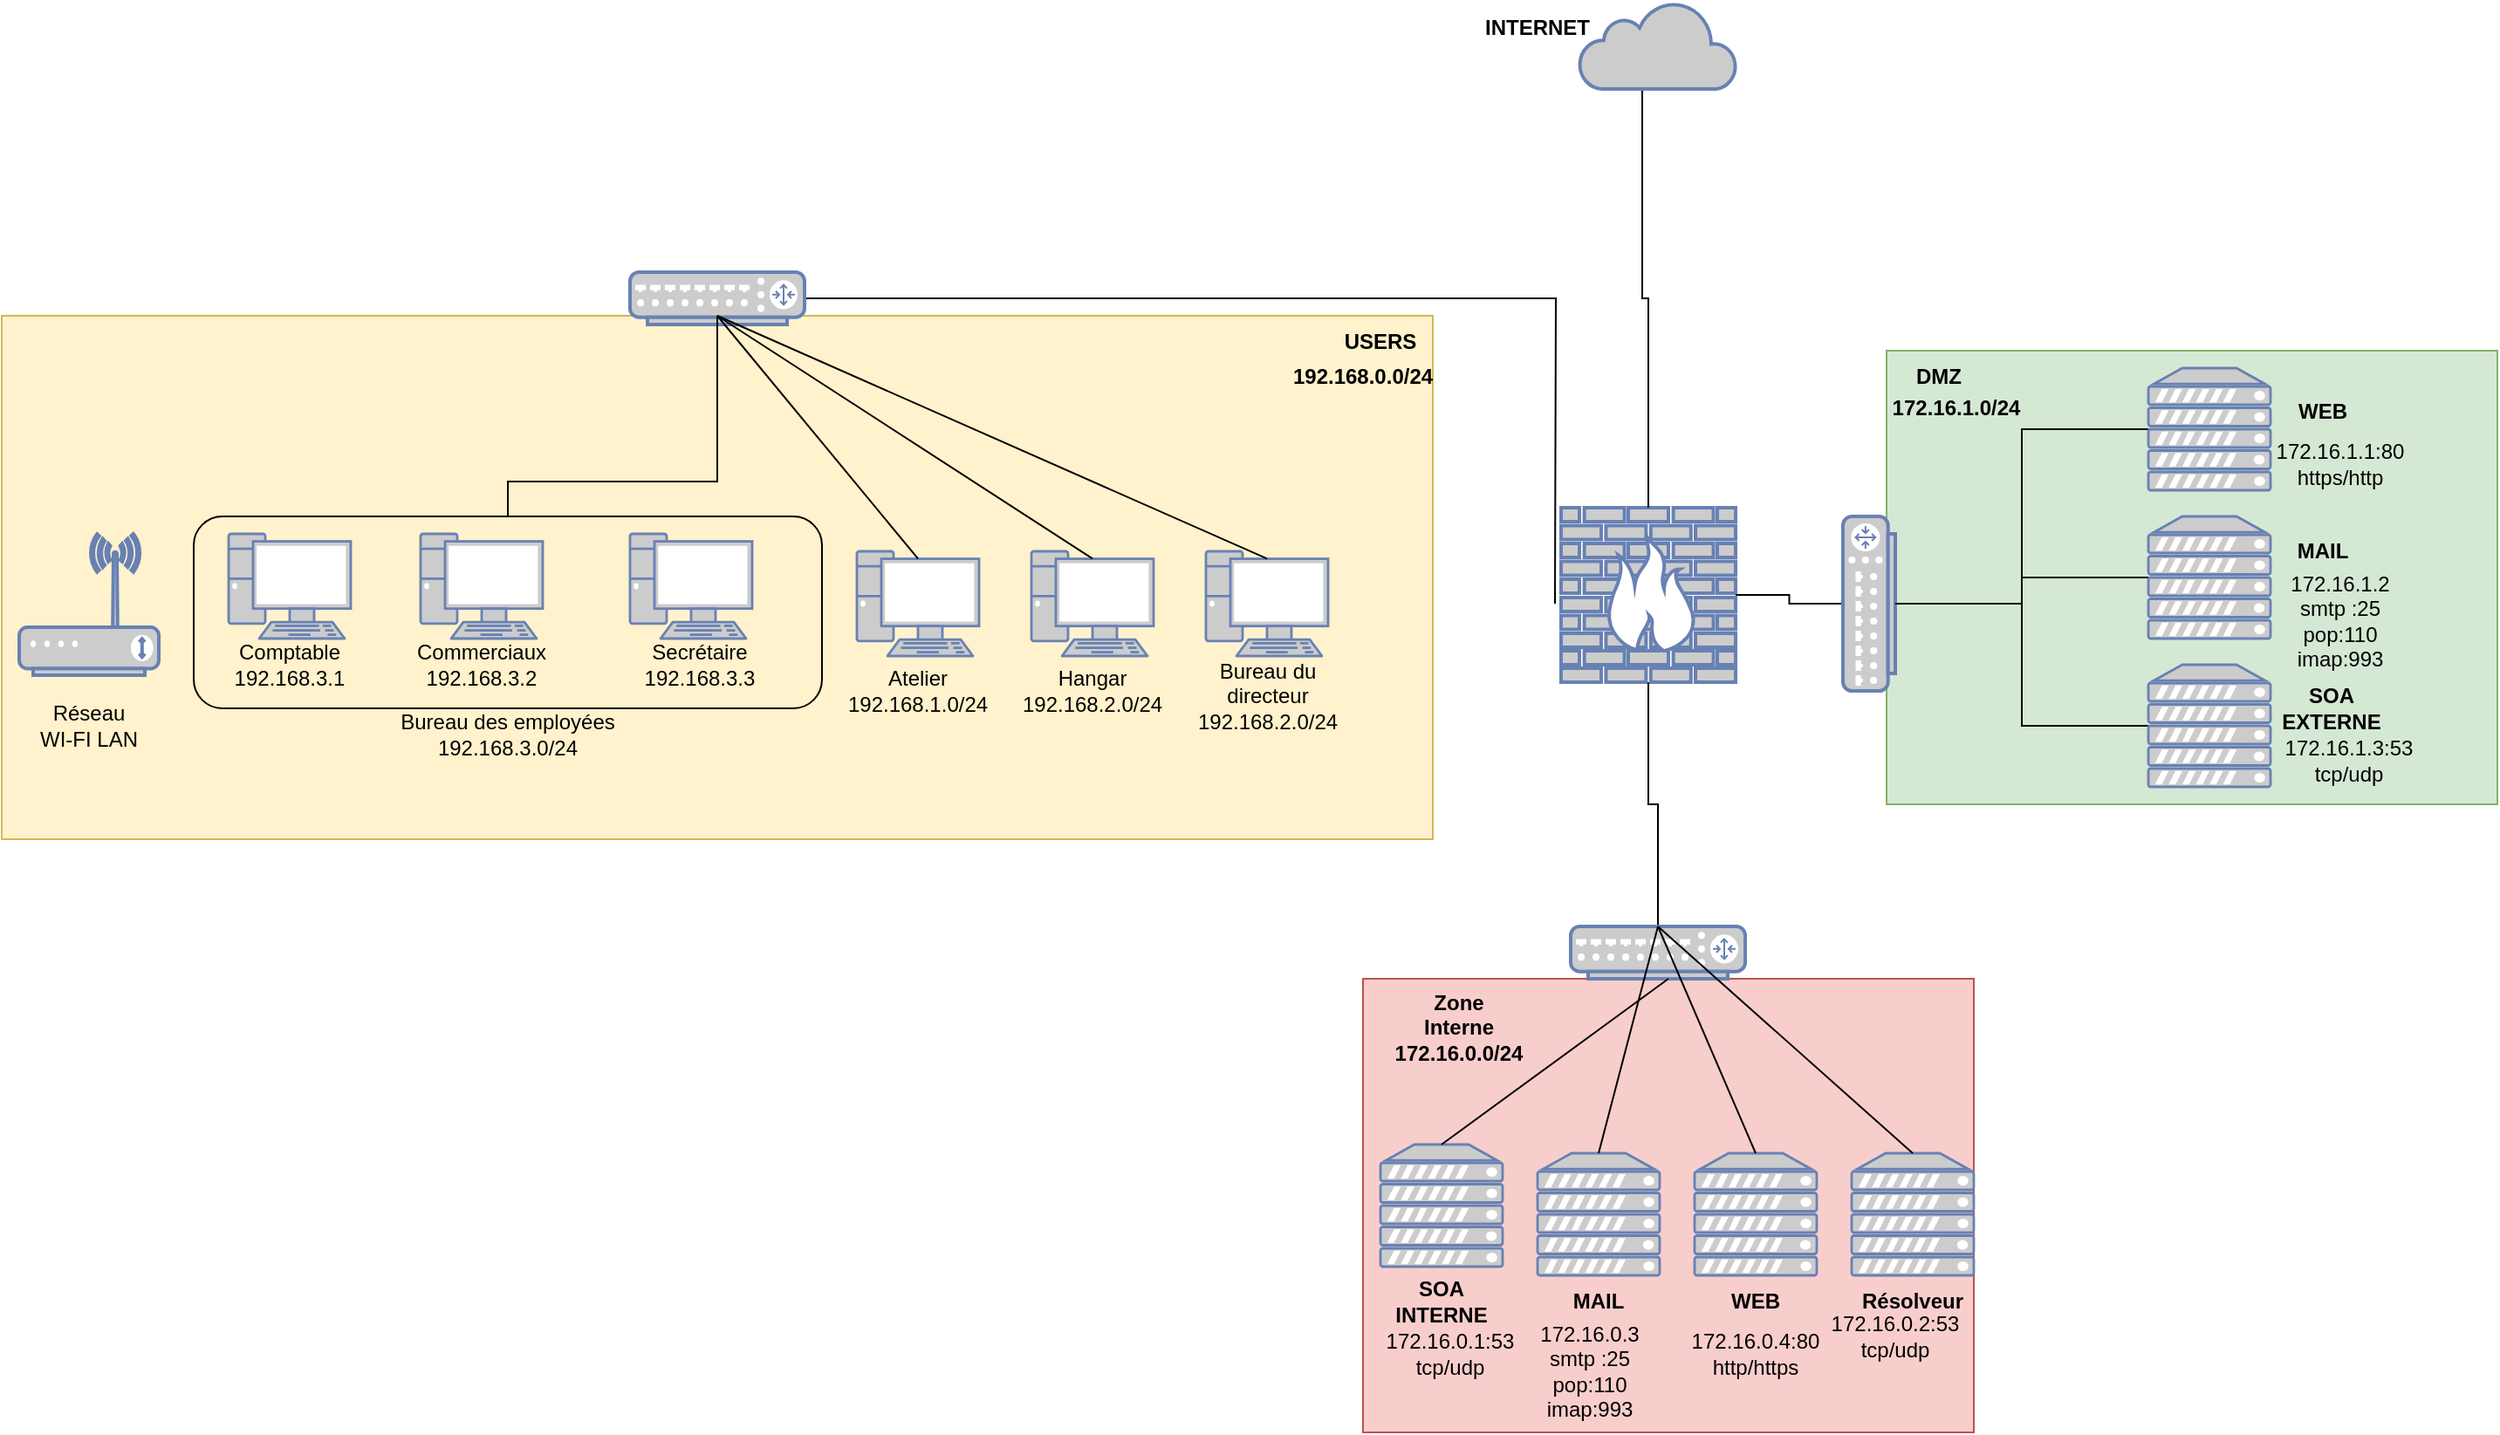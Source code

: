<mxfile version="21.0.6" type="github">
  <diagram name="Page-1" id="O5M5pIFOQSAJhJZ8RXcd">
    <mxGraphModel dx="2227" dy="1933" grid="1" gridSize="10" guides="1" tooltips="1" connect="1" arrows="1" fold="1" page="1" pageScale="1" pageWidth="827" pageHeight="1169" math="0" shadow="0">
      <root>
        <mxCell id="0" />
        <mxCell id="1" parent="0" />
        <mxCell id="-PJM9IAdAdkgcbR_65MC-1" value="" style="rounded=0;whiteSpace=wrap;html=1;fillColor=#fff2cc;strokeColor=#d6b656;" vertex="1" parent="1">
          <mxGeometry x="-480" y="180" width="820" height="300" as="geometry" />
        </mxCell>
        <mxCell id="-PJM9IAdAdkgcbR_65MC-2" value="" style="rounded=0;whiteSpace=wrap;html=1;fillColor=#d5e8d4;strokeColor=#82b366;" vertex="1" parent="1">
          <mxGeometry x="600" y="200" width="350" height="260" as="geometry" />
        </mxCell>
        <mxCell id="-PJM9IAdAdkgcbR_65MC-3" value="" style="rounded=0;whiteSpace=wrap;html=1;fillColor=#f8cecc;strokeColor=#b85450;" vertex="1" parent="1">
          <mxGeometry x="300" y="560" width="350" height="260" as="geometry" />
        </mxCell>
        <mxCell id="-PJM9IAdAdkgcbR_65MC-5" value="" style="fontColor=#0066CC;verticalAlign=top;verticalLabelPosition=bottom;labelPosition=center;align=center;html=1;outlineConnect=0;fillColor=#CCCCCC;strokeColor=#6881B3;gradientColor=none;gradientDirection=north;strokeWidth=2;shape=mxgraph.networks.firewall;" vertex="1" parent="1">
          <mxGeometry x="413.5" y="290" width="100" height="100" as="geometry" />
        </mxCell>
        <mxCell id="-PJM9IAdAdkgcbR_65MC-11" value="&lt;b&gt;DMZ&lt;/b&gt;" style="text;strokeColor=none;align=center;fillColor=none;html=1;verticalAlign=middle;whiteSpace=wrap;rounded=0;" vertex="1" parent="1">
          <mxGeometry x="600" y="200" width="60" height="30" as="geometry" />
        </mxCell>
        <mxCell id="-PJM9IAdAdkgcbR_65MC-12" value="&lt;b&gt;USERS&lt;/b&gt;" style="text;strokeColor=none;align=center;fillColor=none;html=1;verticalAlign=middle;whiteSpace=wrap;rounded=0;" vertex="1" parent="1">
          <mxGeometry x="280" y="180" width="60" height="30" as="geometry" />
        </mxCell>
        <mxCell id="-PJM9IAdAdkgcbR_65MC-13" value="&lt;b&gt;Zone&lt;br&gt;Interne&lt;br&gt;172.16.0.0/24&lt;br&gt;&lt;br&gt;&lt;/b&gt;" style="text;strokeColor=none;align=center;fillColor=none;html=1;verticalAlign=middle;whiteSpace=wrap;rounded=0;" vertex="1" parent="1">
          <mxGeometry x="300" y="570" width="110" height="50" as="geometry" />
        </mxCell>
        <mxCell id="-PJM9IAdAdkgcbR_65MC-16" style="edgeStyle=orthogonalEdgeStyle;rounded=0;orthogonalLoop=1;jettySize=auto;html=1;entryX=0.5;entryY=0;entryDx=0;entryDy=0;entryPerimeter=0;endArrow=none;endFill=0;" edge="1" parent="1" source="-PJM9IAdAdkgcbR_65MC-14" target="-PJM9IAdAdkgcbR_65MC-5">
          <mxGeometry relative="1" as="geometry">
            <Array as="points">
              <mxPoint x="460" y="170" />
              <mxPoint x="464" y="170" />
            </Array>
          </mxGeometry>
        </mxCell>
        <mxCell id="-PJM9IAdAdkgcbR_65MC-14" value="" style="html=1;outlineConnect=0;fillColor=#CCCCCC;strokeColor=#6881B3;gradientColor=none;gradientDirection=north;strokeWidth=2;shape=mxgraph.networks.cloud;fontColor=#ffffff;" vertex="1" parent="1">
          <mxGeometry x="424" width="90" height="50" as="geometry" />
        </mxCell>
        <mxCell id="-PJM9IAdAdkgcbR_65MC-15" value="&lt;b&gt;INTERNET&lt;/b&gt;" style="text;strokeColor=none;align=center;fillColor=none;html=1;verticalAlign=middle;whiteSpace=wrap;rounded=0;" vertex="1" parent="1">
          <mxGeometry x="370" width="60" height="30" as="geometry" />
        </mxCell>
        <mxCell id="-PJM9IAdAdkgcbR_65MC-19" style="edgeStyle=orthogonalEdgeStyle;rounded=0;orthogonalLoop=1;jettySize=auto;html=1;endArrow=none;endFill=0;" edge="1" parent="1" source="-PJM9IAdAdkgcbR_65MC-17">
          <mxGeometry relative="1" as="geometry">
            <mxPoint x="410" y="345" as="targetPoint" />
          </mxGeometry>
        </mxCell>
        <mxCell id="-PJM9IAdAdkgcbR_65MC-17" value="" style="fontColor=#0066CC;verticalAlign=top;verticalLabelPosition=bottom;labelPosition=center;align=center;html=1;outlineConnect=0;fillColor=#CCCCCC;strokeColor=#6881B3;gradientColor=none;gradientDirection=north;strokeWidth=2;shape=mxgraph.networks.router;rotation=-90;direction=south;" vertex="1" parent="1">
          <mxGeometry x="-85" y="120" width="30" height="100" as="geometry" />
        </mxCell>
        <mxCell id="-PJM9IAdAdkgcbR_65MC-21" style="edgeStyle=orthogonalEdgeStyle;rounded=0;orthogonalLoop=1;jettySize=auto;html=1;endArrow=none;endFill=0;" edge="1" parent="1" source="-PJM9IAdAdkgcbR_65MC-20" target="-PJM9IAdAdkgcbR_65MC-5">
          <mxGeometry relative="1" as="geometry" />
        </mxCell>
        <mxCell id="-PJM9IAdAdkgcbR_65MC-62" style="edgeStyle=orthogonalEdgeStyle;rounded=0;orthogonalLoop=1;jettySize=auto;html=1;entryX=0;entryY=0.5;entryDx=0;entryDy=0;entryPerimeter=0;endArrow=none;endFill=0;" edge="1" parent="1" source="-PJM9IAdAdkgcbR_65MC-20" target="-PJM9IAdAdkgcbR_65MC-56">
          <mxGeometry relative="1" as="geometry" />
        </mxCell>
        <mxCell id="-PJM9IAdAdkgcbR_65MC-20" value="" style="fontColor=#0066CC;verticalAlign=top;verticalLabelPosition=bottom;labelPosition=center;align=center;html=1;outlineConnect=0;fillColor=#CCCCCC;strokeColor=#6881B3;gradientColor=none;gradientDirection=north;strokeWidth=2;shape=mxgraph.networks.router;rotation=90;direction=west;" vertex="1" parent="1">
          <mxGeometry x="540" y="330" width="100" height="30" as="geometry" />
        </mxCell>
        <mxCell id="-PJM9IAdAdkgcbR_65MC-23" style="edgeStyle=orthogonalEdgeStyle;rounded=0;orthogonalLoop=1;jettySize=auto;html=1;entryX=0.5;entryY=1;entryDx=0;entryDy=0;entryPerimeter=0;endArrow=none;endFill=0;" edge="1" parent="1" source="-PJM9IAdAdkgcbR_65MC-22" target="-PJM9IAdAdkgcbR_65MC-5">
          <mxGeometry relative="1" as="geometry" />
        </mxCell>
        <mxCell id="-PJM9IAdAdkgcbR_65MC-22" value="" style="fontColor=#0066CC;verticalAlign=top;verticalLabelPosition=bottom;labelPosition=center;align=center;html=1;outlineConnect=0;fillColor=#CCCCCC;strokeColor=#6881B3;gradientColor=none;gradientDirection=north;strokeWidth=2;shape=mxgraph.networks.router;rotation=-180;direction=west;" vertex="1" parent="1">
          <mxGeometry x="419" y="530" width="100" height="30" as="geometry" />
        </mxCell>
        <mxCell id="-PJM9IAdAdkgcbR_65MC-28" value="" style="fontColor=#0066CC;verticalAlign=top;verticalLabelPosition=bottom;labelPosition=center;align=center;html=1;outlineConnect=0;fillColor=#CCCCCC;strokeColor=#6881B3;gradientColor=none;gradientDirection=north;strokeWidth=2;shape=mxgraph.networks.server;" vertex="1" parent="1">
          <mxGeometry x="310" y="655" width="70" height="70" as="geometry" />
        </mxCell>
        <mxCell id="-PJM9IAdAdkgcbR_65MC-29" value="" style="fontColor=#0066CC;verticalAlign=top;verticalLabelPosition=bottom;labelPosition=center;align=center;html=1;outlineConnect=0;fillColor=#CCCCCC;strokeColor=#6881B3;gradientColor=none;gradientDirection=north;strokeWidth=2;shape=mxgraph.networks.server;" vertex="1" parent="1">
          <mxGeometry x="400" y="660" width="70" height="70" as="geometry" />
        </mxCell>
        <mxCell id="-PJM9IAdAdkgcbR_65MC-30" value="" style="fontColor=#0066CC;verticalAlign=top;verticalLabelPosition=bottom;labelPosition=center;align=center;html=1;outlineConnect=0;fillColor=#CCCCCC;strokeColor=#6881B3;gradientColor=none;gradientDirection=north;strokeWidth=2;shape=mxgraph.networks.server;" vertex="1" parent="1">
          <mxGeometry x="580" y="660" width="70" height="70" as="geometry" />
        </mxCell>
        <mxCell id="-PJM9IAdAdkgcbR_65MC-31" value="&lt;b&gt;SOA INTERNE&lt;/b&gt;" style="text;strokeColor=none;align=center;fillColor=none;html=1;verticalAlign=middle;whiteSpace=wrap;rounded=0;" vertex="1" parent="1">
          <mxGeometry x="315" y="730" width="60" height="30" as="geometry" />
        </mxCell>
        <mxCell id="-PJM9IAdAdkgcbR_65MC-32" value="" style="fontColor=#0066CC;verticalAlign=top;verticalLabelPosition=bottom;labelPosition=center;align=center;html=1;outlineConnect=0;fillColor=#CCCCCC;strokeColor=#6881B3;gradientColor=none;gradientDirection=north;strokeWidth=2;shape=mxgraph.networks.server;" vertex="1" parent="1">
          <mxGeometry x="490" y="660" width="70" height="70" as="geometry" />
        </mxCell>
        <mxCell id="-PJM9IAdAdkgcbR_65MC-33" value="&lt;b&gt;MAIL&lt;/b&gt;" style="text;strokeColor=none;align=center;fillColor=none;html=1;verticalAlign=middle;whiteSpace=wrap;rounded=0;" vertex="1" parent="1">
          <mxGeometry x="405" y="730" width="60" height="30" as="geometry" />
        </mxCell>
        <mxCell id="-PJM9IAdAdkgcbR_65MC-34" value="&lt;b&gt;WEB&lt;/b&gt;" style="text;strokeColor=none;align=center;fillColor=none;html=1;verticalAlign=middle;whiteSpace=wrap;rounded=0;" vertex="1" parent="1">
          <mxGeometry x="495" y="730" width="60" height="30" as="geometry" />
        </mxCell>
        <mxCell id="-PJM9IAdAdkgcbR_65MC-35" value="&lt;b&gt;Résolveur&lt;/b&gt;" style="text;strokeColor=none;align=center;fillColor=none;html=1;verticalAlign=middle;whiteSpace=wrap;rounded=0;" vertex="1" parent="1">
          <mxGeometry x="585" y="730" width="60" height="30" as="geometry" />
        </mxCell>
        <mxCell id="-PJM9IAdAdkgcbR_65MC-36" value="172.16.0.1:53&lt;br&gt;tcp/udp" style="text;strokeColor=none;align=center;fillColor=none;html=1;verticalAlign=middle;whiteSpace=wrap;rounded=0;" vertex="1" parent="1">
          <mxGeometry x="305" y="760" width="90" height="30" as="geometry" />
        </mxCell>
        <mxCell id="-PJM9IAdAdkgcbR_65MC-37" value="172.16.0.2:53&lt;br&gt;tcp/udp" style="text;strokeColor=none;align=center;fillColor=none;html=1;verticalAlign=middle;whiteSpace=wrap;rounded=0;" vertex="1" parent="1">
          <mxGeometry x="560" y="750" width="90" height="30" as="geometry" />
        </mxCell>
        <mxCell id="-PJM9IAdAdkgcbR_65MC-38" value="172.16.0.3&lt;br&gt;smtp :25&lt;br&gt;pop:110&lt;br&gt;imap:993" style="text;strokeColor=none;align=center;fillColor=none;html=1;verticalAlign=middle;whiteSpace=wrap;rounded=0;" vertex="1" parent="1">
          <mxGeometry x="390" y="760" width="80" height="50" as="geometry" />
        </mxCell>
        <mxCell id="-PJM9IAdAdkgcbR_65MC-39" value="172.16.0.4:80&lt;br&gt;http/https" style="text;strokeColor=none;align=center;fillColor=none;html=1;verticalAlign=middle;whiteSpace=wrap;rounded=0;" vertex="1" parent="1">
          <mxGeometry x="480" y="745" width="90" height="60" as="geometry" />
        </mxCell>
        <mxCell id="-PJM9IAdAdkgcbR_65MC-52" value="" style="endArrow=none;html=1;rounded=0;exitX=0.5;exitY=0;exitDx=0;exitDy=0;exitPerimeter=0;entryX=0.5;entryY=0;entryDx=0;entryDy=0;" edge="1" parent="1" source="-PJM9IAdAdkgcbR_65MC-28" target="-PJM9IAdAdkgcbR_65MC-3">
          <mxGeometry width="50" height="50" relative="1" as="geometry">
            <mxPoint x="430" y="750" as="sourcePoint" />
            <mxPoint x="480" y="590" as="targetPoint" />
          </mxGeometry>
        </mxCell>
        <mxCell id="-PJM9IAdAdkgcbR_65MC-53" value="" style="endArrow=none;html=1;rounded=0;entryX=0.5;entryY=0;entryDx=0;entryDy=0;entryPerimeter=0;exitX=0.5;exitY=0;exitDx=0;exitDy=0;exitPerimeter=0;" edge="1" parent="1" source="-PJM9IAdAdkgcbR_65MC-29" target="-PJM9IAdAdkgcbR_65MC-22">
          <mxGeometry width="50" height="50" relative="1" as="geometry">
            <mxPoint x="430" y="750" as="sourcePoint" />
            <mxPoint x="480" y="700" as="targetPoint" />
          </mxGeometry>
        </mxCell>
        <mxCell id="-PJM9IAdAdkgcbR_65MC-54" value="" style="endArrow=none;html=1;rounded=0;entryX=0.5;entryY=0;entryDx=0;entryDy=0;entryPerimeter=0;exitX=0.5;exitY=0;exitDx=0;exitDy=0;exitPerimeter=0;" edge="1" parent="1" source="-PJM9IAdAdkgcbR_65MC-32" target="-PJM9IAdAdkgcbR_65MC-22">
          <mxGeometry width="50" height="50" relative="1" as="geometry">
            <mxPoint x="430" y="750" as="sourcePoint" />
            <mxPoint x="480" y="700" as="targetPoint" />
          </mxGeometry>
        </mxCell>
        <mxCell id="-PJM9IAdAdkgcbR_65MC-55" value="" style="endArrow=none;html=1;rounded=0;entryX=0.5;entryY=0;entryDx=0;entryDy=0;entryPerimeter=0;exitX=0.5;exitY=0;exitDx=0;exitDy=0;exitPerimeter=0;" edge="1" parent="1" source="-PJM9IAdAdkgcbR_65MC-30" target="-PJM9IAdAdkgcbR_65MC-22">
          <mxGeometry width="50" height="50" relative="1" as="geometry">
            <mxPoint x="430" y="750" as="sourcePoint" />
            <mxPoint x="480" y="700" as="targetPoint" />
          </mxGeometry>
        </mxCell>
        <mxCell id="-PJM9IAdAdkgcbR_65MC-56" value="" style="fontColor=#0066CC;verticalAlign=top;verticalLabelPosition=bottom;labelPosition=center;align=center;html=1;outlineConnect=0;fillColor=#CCCCCC;strokeColor=#6881B3;gradientColor=none;gradientDirection=north;strokeWidth=2;shape=mxgraph.networks.server;" vertex="1" parent="1">
          <mxGeometry x="750" y="210" width="70" height="70" as="geometry" />
        </mxCell>
        <mxCell id="-PJM9IAdAdkgcbR_65MC-63" style="edgeStyle=orthogonalEdgeStyle;rounded=0;orthogonalLoop=1;jettySize=auto;html=1;exitX=0;exitY=0.5;exitDx=0;exitDy=0;exitPerimeter=0;endArrow=none;endFill=0;" edge="1" parent="1" source="-PJM9IAdAdkgcbR_65MC-57" target="-PJM9IAdAdkgcbR_65MC-20">
          <mxGeometry relative="1" as="geometry" />
        </mxCell>
        <mxCell id="-PJM9IAdAdkgcbR_65MC-57" value="" style="fontColor=#0066CC;verticalAlign=top;verticalLabelPosition=bottom;labelPosition=center;align=center;html=1;outlineConnect=0;fillColor=#CCCCCC;strokeColor=#6881B3;gradientColor=none;gradientDirection=north;strokeWidth=2;shape=mxgraph.networks.server;" vertex="1" parent="1">
          <mxGeometry x="750" y="380" width="70" height="70" as="geometry" />
        </mxCell>
        <mxCell id="-PJM9IAdAdkgcbR_65MC-98" style="edgeStyle=orthogonalEdgeStyle;rounded=0;orthogonalLoop=1;jettySize=auto;html=1;exitX=0;exitY=0.5;exitDx=0;exitDy=0;exitPerimeter=0;endArrow=none;endFill=0;" edge="1" parent="1" source="-PJM9IAdAdkgcbR_65MC-58" target="-PJM9IAdAdkgcbR_65MC-20">
          <mxGeometry relative="1" as="geometry" />
        </mxCell>
        <mxCell id="-PJM9IAdAdkgcbR_65MC-58" value="" style="fontColor=#0066CC;verticalAlign=top;verticalLabelPosition=bottom;labelPosition=center;align=center;html=1;outlineConnect=0;fillColor=#CCCCCC;strokeColor=#6881B3;gradientColor=none;gradientDirection=north;strokeWidth=2;shape=mxgraph.networks.server;" vertex="1" parent="1">
          <mxGeometry x="750" y="295" width="70" height="70" as="geometry" />
        </mxCell>
        <mxCell id="-PJM9IAdAdkgcbR_65MC-59" value="&lt;b&gt;WEB&lt;/b&gt;" style="text;strokeColor=none;align=center;fillColor=none;html=1;verticalAlign=middle;whiteSpace=wrap;rounded=0;" vertex="1" parent="1">
          <mxGeometry x="820" y="220" width="60" height="30" as="geometry" />
        </mxCell>
        <mxCell id="-PJM9IAdAdkgcbR_65MC-60" value="&lt;b&gt;MAIL&lt;/b&gt;" style="text;strokeColor=none;align=center;fillColor=none;html=1;verticalAlign=middle;whiteSpace=wrap;rounded=0;" vertex="1" parent="1">
          <mxGeometry x="820" y="300" width="60" height="30" as="geometry" />
        </mxCell>
        <mxCell id="-PJM9IAdAdkgcbR_65MC-61" value="&lt;b&gt;SOA EXTERNE&lt;/b&gt;" style="text;strokeColor=none;align=center;fillColor=none;html=1;verticalAlign=middle;whiteSpace=wrap;rounded=0;" vertex="1" parent="1">
          <mxGeometry x="820" y="390" width="70" height="30" as="geometry" />
        </mxCell>
        <mxCell id="-PJM9IAdAdkgcbR_65MC-65" value="&lt;b&gt;&lt;br&gt;172.16.1.0/24&lt;/b&gt;" style="text;strokeColor=none;align=center;fillColor=none;html=1;verticalAlign=middle;whiteSpace=wrap;rounded=0;" vertex="1" parent="1">
          <mxGeometry x="580" y="210" width="120" height="30" as="geometry" />
        </mxCell>
        <mxCell id="-PJM9IAdAdkgcbR_65MC-66" value="172.16.1.1:80&lt;br&gt;https/http" style="text;strokeColor=none;align=center;fillColor=none;html=1;verticalAlign=middle;whiteSpace=wrap;rounded=0;" vertex="1" parent="1">
          <mxGeometry x="830" y="250" width="60" height="30" as="geometry" />
        </mxCell>
        <mxCell id="-PJM9IAdAdkgcbR_65MC-67" value="172.16.1.2&lt;br&gt;smtp :25&lt;br&gt;pop:110&lt;br&gt;imap:993" style="text;strokeColor=none;align=center;fillColor=none;html=1;verticalAlign=middle;whiteSpace=wrap;rounded=0;" vertex="1" parent="1">
          <mxGeometry x="820" y="330" width="80" height="50" as="geometry" />
        </mxCell>
        <mxCell id="-PJM9IAdAdkgcbR_65MC-68" value="172.16.1.3:53&lt;br&gt;tcp/udp" style="text;strokeColor=none;align=center;fillColor=none;html=1;verticalAlign=middle;whiteSpace=wrap;rounded=0;" vertex="1" parent="1">
          <mxGeometry x="820" y="420" width="90" height="30" as="geometry" />
        </mxCell>
        <mxCell id="-PJM9IAdAdkgcbR_65MC-70" value="&lt;b&gt;192.168.0.0/24&lt;/b&gt;" style="text;strokeColor=none;align=center;fillColor=none;html=1;verticalAlign=middle;whiteSpace=wrap;rounded=0;" vertex="1" parent="1">
          <mxGeometry x="270" y="200" width="60" height="30" as="geometry" />
        </mxCell>
        <mxCell id="-PJM9IAdAdkgcbR_65MC-73" value="" style="fontColor=#0066CC;verticalAlign=top;verticalLabelPosition=bottom;labelPosition=center;align=center;html=1;outlineConnect=0;fillColor=#CCCCCC;strokeColor=#6881B3;gradientColor=none;gradientDirection=north;strokeWidth=2;shape=mxgraph.networks.pc;" vertex="1" parent="1">
          <mxGeometry x="10" y="315" width="70" height="60" as="geometry" />
        </mxCell>
        <mxCell id="-PJM9IAdAdkgcbR_65MC-74" value="" style="fontColor=#0066CC;verticalAlign=top;verticalLabelPosition=bottom;labelPosition=center;align=center;html=1;outlineConnect=0;fillColor=#CCCCCC;strokeColor=#6881B3;gradientColor=none;gradientDirection=north;strokeWidth=2;shape=mxgraph.networks.pc;" vertex="1" parent="1">
          <mxGeometry x="110" y="315" width="70" height="60" as="geometry" />
        </mxCell>
        <mxCell id="-PJM9IAdAdkgcbR_65MC-75" value="" style="fontColor=#0066CC;verticalAlign=top;verticalLabelPosition=bottom;labelPosition=center;align=center;html=1;outlineConnect=0;fillColor=#CCCCCC;strokeColor=#6881B3;gradientColor=none;gradientDirection=north;strokeWidth=2;shape=mxgraph.networks.pc;" vertex="1" parent="1">
          <mxGeometry x="210" y="315" width="70" height="60" as="geometry" />
        </mxCell>
        <mxCell id="-PJM9IAdAdkgcbR_65MC-76" value="Atelier&lt;br&gt;192.168.1.0/24" style="text;strokeColor=none;align=center;fillColor=none;html=1;verticalAlign=middle;whiteSpace=wrap;rounded=0;" vertex="1" parent="1">
          <mxGeometry x="15" y="380" width="60" height="30" as="geometry" />
        </mxCell>
        <mxCell id="-PJM9IAdAdkgcbR_65MC-77" value="Hangar&lt;br&gt;192.168.2.0/24" style="text;strokeColor=none;align=center;fillColor=none;html=1;verticalAlign=middle;whiteSpace=wrap;rounded=0;" vertex="1" parent="1">
          <mxGeometry x="115" y="380" width="60" height="30" as="geometry" />
        </mxCell>
        <mxCell id="-PJM9IAdAdkgcbR_65MC-78" value="Bureau du directeur&lt;br&gt;192.168.2.0/24" style="text;strokeColor=none;align=center;fillColor=none;html=1;verticalAlign=middle;whiteSpace=wrap;rounded=0;" vertex="1" parent="1">
          <mxGeometry x="207.5" y="375" width="75" height="45" as="geometry" />
        </mxCell>
        <mxCell id="-PJM9IAdAdkgcbR_65MC-92" style="edgeStyle=orthogonalEdgeStyle;rounded=0;orthogonalLoop=1;jettySize=auto;html=1;exitX=0.5;exitY=0;exitDx=0;exitDy=0;endArrow=none;endFill=0;" edge="1" parent="1" source="-PJM9IAdAdkgcbR_65MC-79" target="-PJM9IAdAdkgcbR_65MC-1">
          <mxGeometry relative="1" as="geometry" />
        </mxCell>
        <mxCell id="-PJM9IAdAdkgcbR_65MC-79" value="" style="rounded=1;whiteSpace=wrap;html=1;fillColor=none;" vertex="1" parent="1">
          <mxGeometry x="-370" y="295" width="360" height="110" as="geometry" />
        </mxCell>
        <mxCell id="-PJM9IAdAdkgcbR_65MC-83" value="" style="fontColor=#0066CC;verticalAlign=top;verticalLabelPosition=bottom;labelPosition=center;align=center;html=1;outlineConnect=0;fillColor=#CCCCCC;strokeColor=#6881B3;gradientColor=none;gradientDirection=north;strokeWidth=2;shape=mxgraph.networks.pc;" vertex="1" parent="1">
          <mxGeometry x="-350" y="305" width="70" height="60" as="geometry" />
        </mxCell>
        <mxCell id="-PJM9IAdAdkgcbR_65MC-84" value="" style="fontColor=#0066CC;verticalAlign=top;verticalLabelPosition=bottom;labelPosition=center;align=center;html=1;outlineConnect=0;fillColor=#CCCCCC;strokeColor=#6881B3;gradientColor=none;gradientDirection=north;strokeWidth=2;shape=mxgraph.networks.pc;" vertex="1" parent="1">
          <mxGeometry x="-240" y="305" width="70" height="60" as="geometry" />
        </mxCell>
        <mxCell id="-PJM9IAdAdkgcbR_65MC-85" value="" style="fontColor=#0066CC;verticalAlign=top;verticalLabelPosition=bottom;labelPosition=center;align=center;html=1;outlineConnect=0;fillColor=#CCCCCC;strokeColor=#6881B3;gradientColor=none;gradientDirection=north;strokeWidth=2;shape=mxgraph.networks.pc;" vertex="1" parent="1">
          <mxGeometry x="-120" y="305" width="70" height="60" as="geometry" />
        </mxCell>
        <mxCell id="-PJM9IAdAdkgcbR_65MC-86" value="Bureau des employées&lt;br&gt;192.168.3.0/24" style="text;strokeColor=none;align=center;fillColor=none;html=1;verticalAlign=middle;whiteSpace=wrap;rounded=0;" vertex="1" parent="1">
          <mxGeometry x="-260" y="405" width="140" height="30" as="geometry" />
        </mxCell>
        <mxCell id="-PJM9IAdAdkgcbR_65MC-87" value="" style="fontColor=#0066CC;verticalAlign=top;verticalLabelPosition=bottom;labelPosition=center;align=center;html=1;outlineConnect=0;fillColor=#CCCCCC;strokeColor=#6881B3;gradientColor=none;gradientDirection=north;strokeWidth=2;shape=mxgraph.networks.wireless_modem;" vertex="1" parent="1">
          <mxGeometry x="-470" y="305" width="80" height="81" as="geometry" />
        </mxCell>
        <mxCell id="-PJM9IAdAdkgcbR_65MC-88" value="Réseau WI-FI LAN" style="text;strokeColor=none;align=center;fillColor=none;html=1;verticalAlign=middle;whiteSpace=wrap;rounded=0;" vertex="1" parent="1">
          <mxGeometry x="-460" y="400" width="60" height="30" as="geometry" />
        </mxCell>
        <mxCell id="-PJM9IAdAdkgcbR_65MC-89" value="Comptable&lt;br&gt;192.168.3.1" style="text;strokeColor=none;align=center;fillColor=none;html=1;verticalAlign=middle;whiteSpace=wrap;rounded=0;" vertex="1" parent="1">
          <mxGeometry x="-345" y="365" width="60" height="30" as="geometry" />
        </mxCell>
        <mxCell id="-PJM9IAdAdkgcbR_65MC-90" value="Commerciaux&lt;br&gt;192.168.3.2" style="text;strokeColor=none;align=center;fillColor=none;html=1;verticalAlign=middle;whiteSpace=wrap;rounded=0;" vertex="1" parent="1">
          <mxGeometry x="-235" y="365" width="60" height="30" as="geometry" />
        </mxCell>
        <mxCell id="-PJM9IAdAdkgcbR_65MC-91" value="Secrétaire&lt;br&gt;192.168.3.3" style="text;strokeColor=none;align=center;fillColor=none;html=1;verticalAlign=middle;whiteSpace=wrap;rounded=0;" vertex="1" parent="1">
          <mxGeometry x="-110" y="365" width="60" height="30" as="geometry" />
        </mxCell>
        <mxCell id="-PJM9IAdAdkgcbR_65MC-95" value="" style="endArrow=none;html=1;rounded=0;exitX=0.5;exitY=0;exitDx=0;exitDy=0;entryX=0.5;entryY=0.07;entryDx=0;entryDy=0;entryPerimeter=0;" edge="1" parent="1" source="-PJM9IAdAdkgcbR_65MC-1" target="-PJM9IAdAdkgcbR_65MC-73">
          <mxGeometry width="50" height="50" relative="1" as="geometry">
            <mxPoint x="10" y="460" as="sourcePoint" />
            <mxPoint x="60" y="410" as="targetPoint" />
          </mxGeometry>
        </mxCell>
        <mxCell id="-PJM9IAdAdkgcbR_65MC-96" value="" style="endArrow=none;html=1;rounded=0;exitX=0.5;exitY=0;exitDx=0;exitDy=0;entryX=0.5;entryY=0.07;entryDx=0;entryDy=0;entryPerimeter=0;" edge="1" parent="1" source="-PJM9IAdAdkgcbR_65MC-1" target="-PJM9IAdAdkgcbR_65MC-74">
          <mxGeometry width="50" height="50" relative="1" as="geometry">
            <mxPoint x="40" y="180" as="sourcePoint" />
            <mxPoint x="155" y="319" as="targetPoint" />
          </mxGeometry>
        </mxCell>
        <mxCell id="-PJM9IAdAdkgcbR_65MC-97" value="" style="endArrow=none;html=1;rounded=0;exitX=0.5;exitY=0;exitDx=0;exitDy=0;entryX=0.5;entryY=0.07;entryDx=0;entryDy=0;entryPerimeter=0;" edge="1" parent="1" source="-PJM9IAdAdkgcbR_65MC-1" target="-PJM9IAdAdkgcbR_65MC-75">
          <mxGeometry width="50" height="50" relative="1" as="geometry">
            <mxPoint x="37.5" y="180" as="sourcePoint" />
            <mxPoint x="252.5" y="319" as="targetPoint" />
            <Array as="points" />
          </mxGeometry>
        </mxCell>
      </root>
    </mxGraphModel>
  </diagram>
</mxfile>
